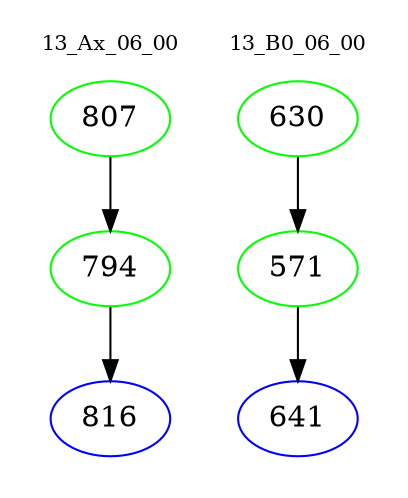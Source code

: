 digraph{
subgraph cluster_0 {
color = white
label = "13_Ax_06_00";
fontsize=10;
T0_807 [label="807", color="green"]
T0_807 -> T0_794 [color="black"]
T0_794 [label="794", color="green"]
T0_794 -> T0_816 [color="black"]
T0_816 [label="816", color="blue"]
}
subgraph cluster_1 {
color = white
label = "13_B0_06_00";
fontsize=10;
T1_630 [label="630", color="green"]
T1_630 -> T1_571 [color="black"]
T1_571 [label="571", color="green"]
T1_571 -> T1_641 [color="black"]
T1_641 [label="641", color="blue"]
}
}
